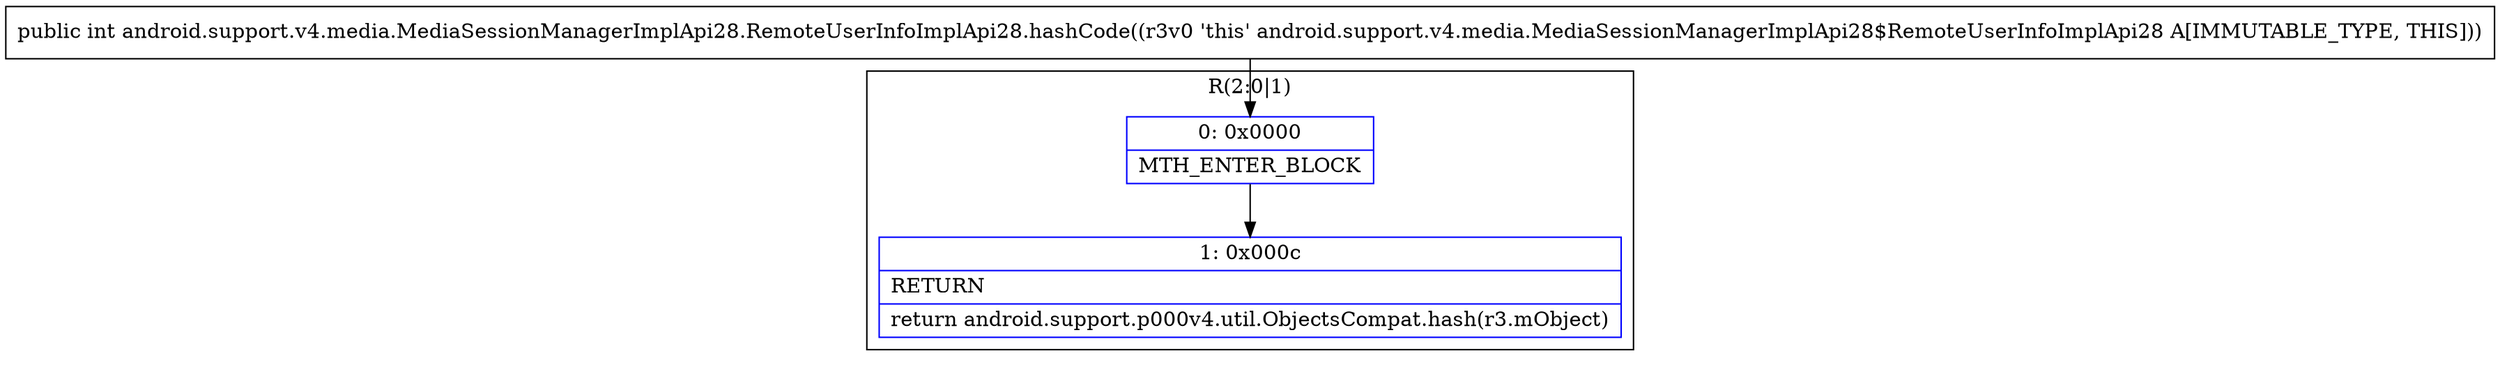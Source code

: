digraph "CFG forandroid.support.v4.media.MediaSessionManagerImplApi28.RemoteUserInfoImplApi28.hashCode()I" {
subgraph cluster_Region_2095887312 {
label = "R(2:0|1)";
node [shape=record,color=blue];
Node_0 [shape=record,label="{0\:\ 0x0000|MTH_ENTER_BLOCK\l}"];
Node_1 [shape=record,label="{1\:\ 0x000c|RETURN\l|return android.support.p000v4.util.ObjectsCompat.hash(r3.mObject)\l}"];
}
MethodNode[shape=record,label="{public int android.support.v4.media.MediaSessionManagerImplApi28.RemoteUserInfoImplApi28.hashCode((r3v0 'this' android.support.v4.media.MediaSessionManagerImplApi28$RemoteUserInfoImplApi28 A[IMMUTABLE_TYPE, THIS])) }"];
MethodNode -> Node_0;
Node_0 -> Node_1;
}


